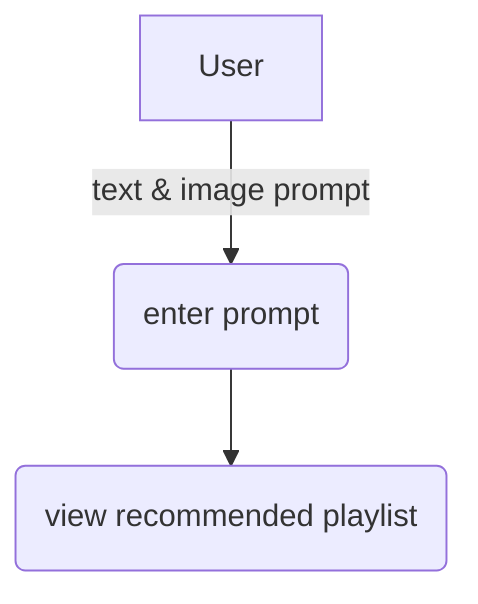 flowchart TD
    A[User] -->|text & image prompt| B(enter prompt)
    B --> C(view recommended playlist)